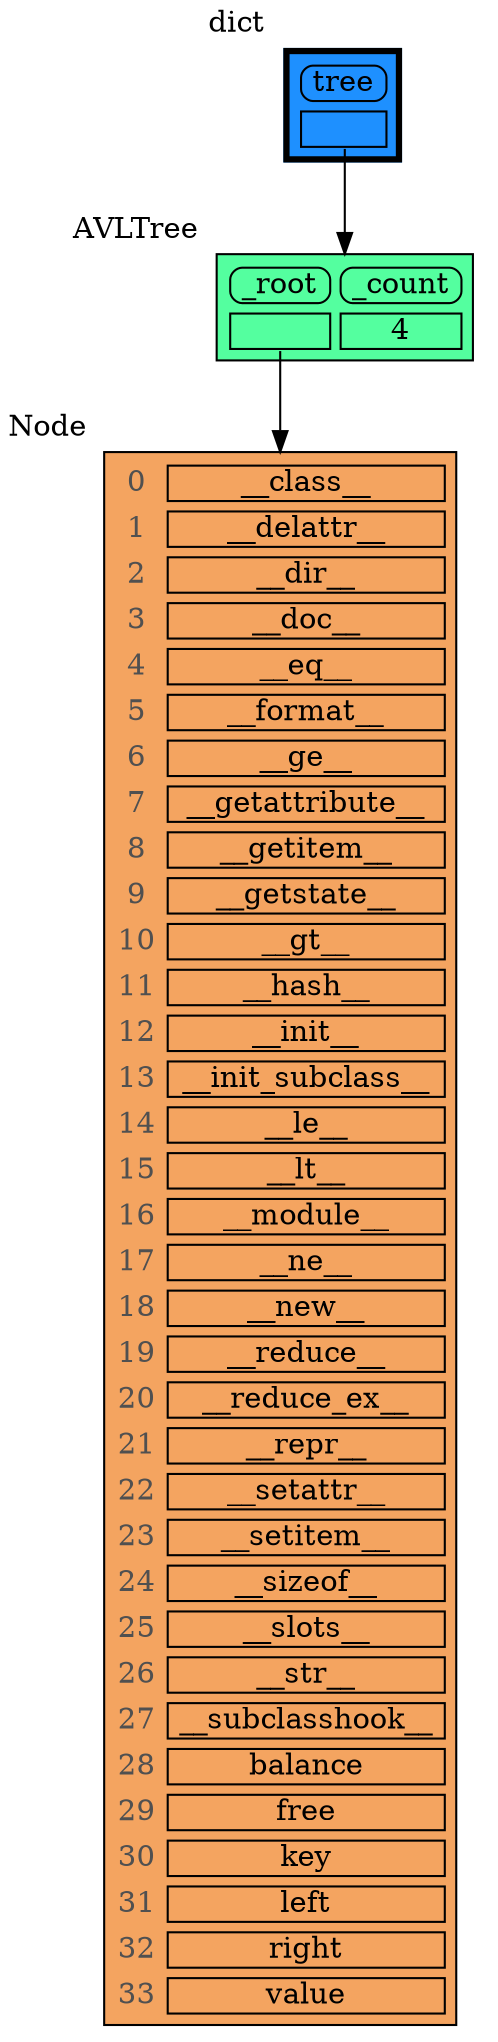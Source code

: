 digraph memory_graph {
	node [shape=plaintext]
	node127682203393520 [label=<
<TABLE BORDER="1" CELLBORDER="1" CELLSPACING="5" CELLPADDING="0" BGCOLOR="sandybrown" PORT="table">
    <TR><TD BORDER="0"><font color="#505050">0</font></TD><TD BORDER="1"> __class__ </TD></TR>
    <TR><TD BORDER="0"><font color="#505050">1</font></TD><TD BORDER="1"> __delattr__ </TD></TR>
    <TR><TD BORDER="0"><font color="#505050">2</font></TD><TD BORDER="1"> __dir__ </TD></TR>
    <TR><TD BORDER="0"><font color="#505050">3</font></TD><TD BORDER="1"> __doc__ </TD></TR>
    <TR><TD BORDER="0"><font color="#505050">4</font></TD><TD BORDER="1"> __eq__ </TD></TR>
    <TR><TD BORDER="0"><font color="#505050">5</font></TD><TD BORDER="1"> __format__ </TD></TR>
    <TR><TD BORDER="0"><font color="#505050">6</font></TD><TD BORDER="1"> __ge__ </TD></TR>
    <TR><TD BORDER="0"><font color="#505050">7</font></TD><TD BORDER="1"> __getattribute__ </TD></TR>
    <TR><TD BORDER="0"><font color="#505050">8</font></TD><TD BORDER="1"> __getitem__ </TD></TR>
    <TR><TD BORDER="0"><font color="#505050">9</font></TD><TD BORDER="1"> __getstate__ </TD></TR>
    <TR><TD BORDER="0"><font color="#505050">10</font></TD><TD BORDER="1"> __gt__ </TD></TR>
    <TR><TD BORDER="0"><font color="#505050">11</font></TD><TD BORDER="1"> __hash__ </TD></TR>
    <TR><TD BORDER="0"><font color="#505050">12</font></TD><TD BORDER="1"> __init__ </TD></TR>
    <TR><TD BORDER="0"><font color="#505050">13</font></TD><TD BORDER="1"> __init_subclass__ </TD></TR>
    <TR><TD BORDER="0"><font color="#505050">14</font></TD><TD BORDER="1"> __le__ </TD></TR>
    <TR><TD BORDER="0"><font color="#505050">15</font></TD><TD BORDER="1"> __lt__ </TD></TR>
    <TR><TD BORDER="0"><font color="#505050">16</font></TD><TD BORDER="1"> __module__ </TD></TR>
    <TR><TD BORDER="0"><font color="#505050">17</font></TD><TD BORDER="1"> __ne__ </TD></TR>
    <TR><TD BORDER="0"><font color="#505050">18</font></TD><TD BORDER="1"> __new__ </TD></TR>
    <TR><TD BORDER="0"><font color="#505050">19</font></TD><TD BORDER="1"> __reduce__ </TD></TR>
    <TR><TD BORDER="0"><font color="#505050">20</font></TD><TD BORDER="1"> __reduce_ex__ </TD></TR>
    <TR><TD BORDER="0"><font color="#505050">21</font></TD><TD BORDER="1"> __repr__ </TD></TR>
    <TR><TD BORDER="0"><font color="#505050">22</font></TD><TD BORDER="1"> __setattr__ </TD></TR>
    <TR><TD BORDER="0"><font color="#505050">23</font></TD><TD BORDER="1"> __setitem__ </TD></TR>
    <TR><TD BORDER="0"><font color="#505050">24</font></TD><TD BORDER="1"> __sizeof__ </TD></TR>
    <TR><TD BORDER="0"><font color="#505050">25</font></TD><TD BORDER="1"> __slots__ </TD></TR>
    <TR><TD BORDER="0"><font color="#505050">26</font></TD><TD BORDER="1"> __str__ </TD></TR>
    <TR><TD BORDER="0"><font color="#505050">27</font></TD><TD BORDER="1"> __subclasshook__ </TD></TR>
    <TR><TD BORDER="0"><font color="#505050">28</font></TD><TD BORDER="1"> balance </TD></TR>
    <TR><TD BORDER="0"><font color="#505050">29</font></TD><TD BORDER="1"> free </TD></TR>
    <TR><TD BORDER="0"><font color="#505050">30</font></TD><TD BORDER="1"> key </TD></TR>
    <TR><TD BORDER="0"><font color="#505050">31</font></TD><TD BORDER="1"> left </TD></TR>
    <TR><TD BORDER="0"><font color="#505050">32</font></TD><TD BORDER="1"> right </TD></TR>
    <TR><TD BORDER="0"><font color="#505050">33</font></TD><TD BORDER="1"> value </TD></TR>
</TABLE>
> xlabel="Node"]
	node127682203572208 [label=<
<TABLE BORDER="1" CELLBORDER="1" CELLSPACING="5" CELLPADDING="0" BGCOLOR="seagreen1" PORT="table">
    <TR><TD BORDER="1" STYLE="ROUNDED"> _root </TD><TD BORDER="1" STYLE="ROUNDED"> _count </TD></TR>
    <TR><TD BORDER="1" PORT="ref0"> </TD><TD BORDER="1"> 4 </TD></TR>
</TABLE>
> xlabel=AVLTree]
	node127682203572208:ref0 -> node127682203393520:table [style=solid]
	node127682205425344 [label=<
<TABLE BORDER="3" CELLBORDER="1" CELLSPACING="5" CELLPADDING="0" BGCOLOR="dodgerblue1" PORT="table">
    <TR><TD BORDER="1" STYLE="ROUNDED"> tree </TD></TR>
    <TR><TD BORDER="1" PORT="ref0"> </TD></TR>
</TABLE>
> xlabel=dict]
	node127682205425344:ref0 -> node127682203572208:table [style=solid]
}
